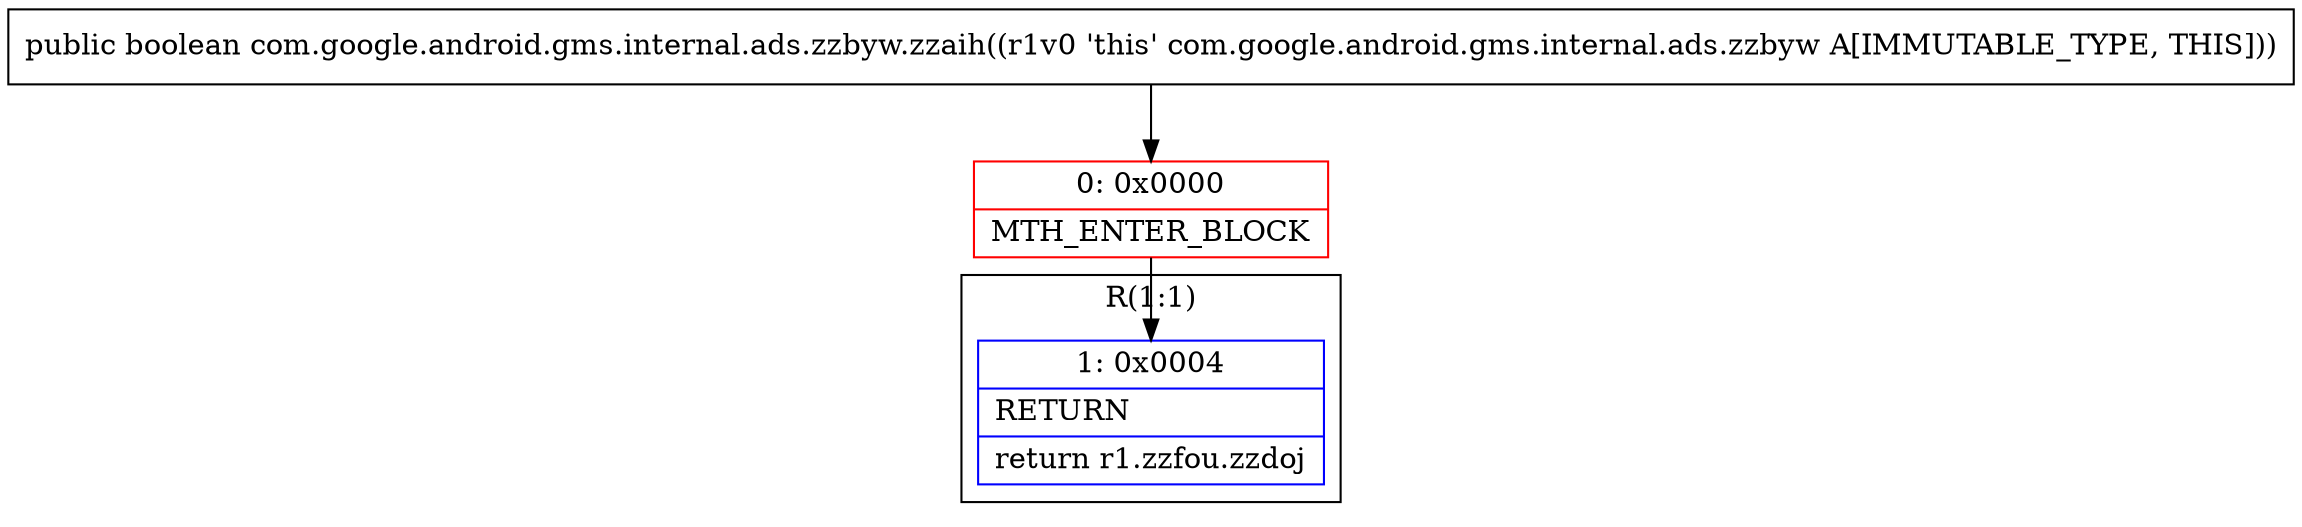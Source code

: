 digraph "CFG forcom.google.android.gms.internal.ads.zzbyw.zzaih()Z" {
subgraph cluster_Region_1749152496 {
label = "R(1:1)";
node [shape=record,color=blue];
Node_1 [shape=record,label="{1\:\ 0x0004|RETURN\l|return r1.zzfou.zzdoj\l}"];
}
Node_0 [shape=record,color=red,label="{0\:\ 0x0000|MTH_ENTER_BLOCK\l}"];
MethodNode[shape=record,label="{public boolean com.google.android.gms.internal.ads.zzbyw.zzaih((r1v0 'this' com.google.android.gms.internal.ads.zzbyw A[IMMUTABLE_TYPE, THIS])) }"];
MethodNode -> Node_0;
Node_0 -> Node_1;
}

